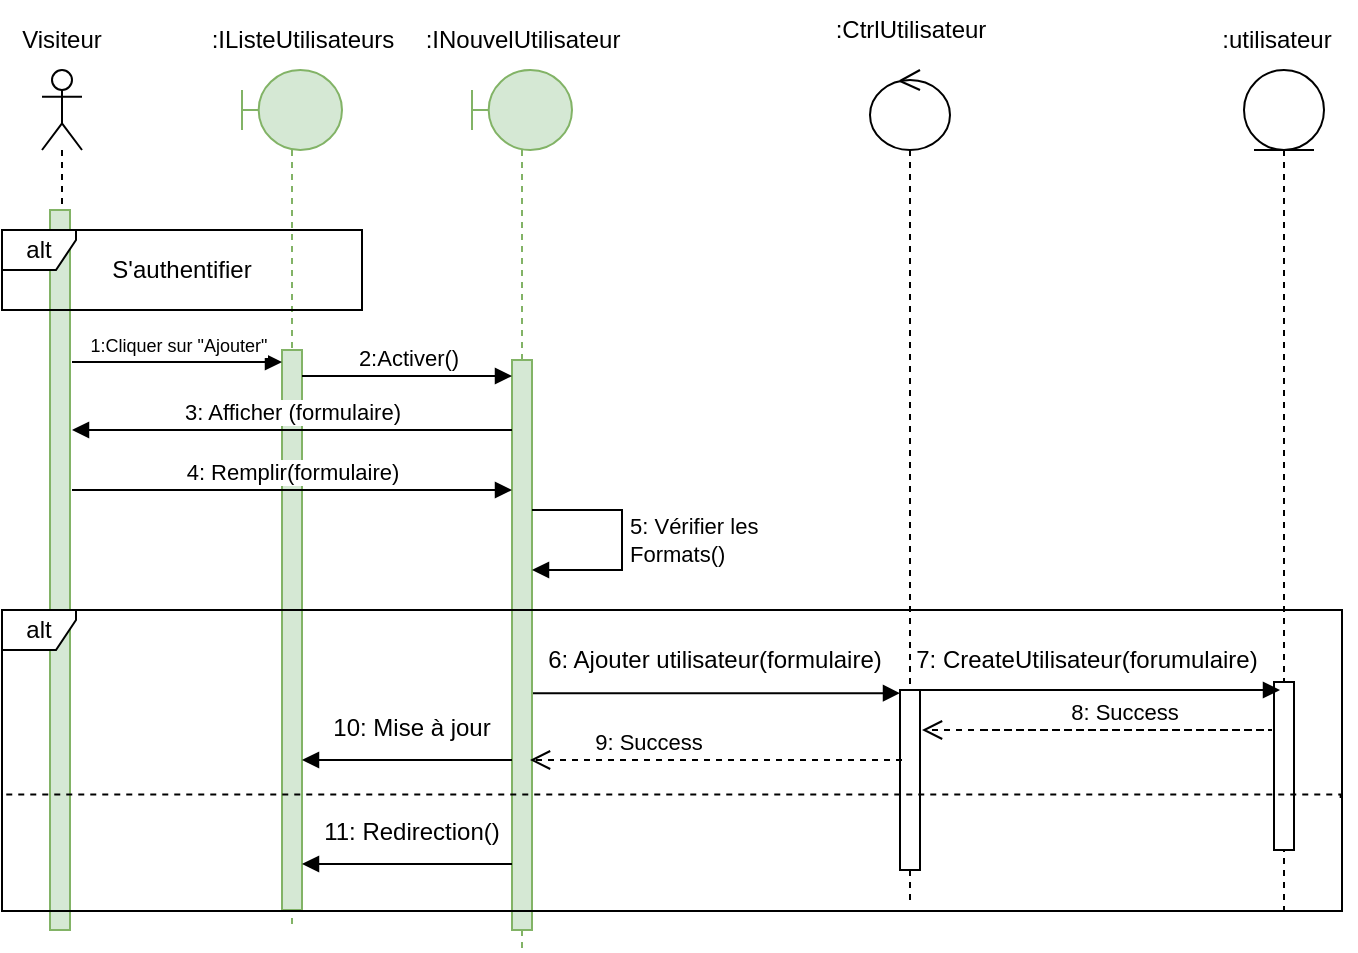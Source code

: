 <mxfile version="21.0.6" type="github">
  <diagram name="Page-1" id="c_9UT2JSTmkC-Qce2Pwd">
    <mxGraphModel dx="1105" dy="558" grid="1" gridSize="10" guides="1" tooltips="1" connect="1" arrows="1" fold="1" page="1" pageScale="1" pageWidth="827" pageHeight="1169" math="0" shadow="0">
      <root>
        <mxCell id="0" />
        <mxCell id="1" parent="0" />
        <mxCell id="dDMGeoulFam2Kv4sPXcY-1" value="" style="shape=umlLifeline;perimeter=lifelinePerimeter;whiteSpace=wrap;html=1;container=1;dropTarget=0;collapsible=0;recursiveResize=0;outlineConnect=0;portConstraint=eastwest;newEdgeStyle={&quot;edgeStyle&quot;:&quot;elbowEdgeStyle&quot;,&quot;elbow&quot;:&quot;vertical&quot;,&quot;curved&quot;:0,&quot;rounded&quot;:0};participant=umlBoundary;fillColor=#d5e8d4;strokeColor=#82b366;" vertex="1" parent="1">
          <mxGeometry x="130" y="70" width="50" height="430" as="geometry" />
        </mxCell>
        <mxCell id="dDMGeoulFam2Kv4sPXcY-37" value="" style="html=1;points=[];perimeter=orthogonalPerimeter;outlineConnect=0;targetShapes=umlLifeline;portConstraint=eastwest;newEdgeStyle={&quot;edgeStyle&quot;:&quot;elbowEdgeStyle&quot;,&quot;elbow&quot;:&quot;vertical&quot;,&quot;curved&quot;:0,&quot;rounded&quot;:0};fillColor=#d5e8d4;strokeColor=#82b366;" vertex="1" parent="dDMGeoulFam2Kv4sPXcY-1">
          <mxGeometry x="20" y="140" width="10" height="280" as="geometry" />
        </mxCell>
        <mxCell id="dDMGeoulFam2Kv4sPXcY-2" value="" style="shape=umlLifeline;perimeter=lifelinePerimeter;whiteSpace=wrap;html=1;container=1;dropTarget=0;collapsible=0;recursiveResize=0;outlineConnect=0;portConstraint=eastwest;newEdgeStyle={&quot;edgeStyle&quot;:&quot;elbowEdgeStyle&quot;,&quot;elbow&quot;:&quot;vertical&quot;,&quot;curved&quot;:0,&quot;rounded&quot;:0};participant=umlActor;" vertex="1" parent="1">
          <mxGeometry x="30" y="70" width="20" height="430" as="geometry" />
        </mxCell>
        <mxCell id="dDMGeoulFam2Kv4sPXcY-3" value="" style="html=1;points=[];perimeter=orthogonalPerimeter;outlineConnect=0;targetShapes=umlLifeline;portConstraint=eastwest;newEdgeStyle={&quot;edgeStyle&quot;:&quot;elbowEdgeStyle&quot;,&quot;elbow&quot;:&quot;vertical&quot;,&quot;curved&quot;:0,&quot;rounded&quot;:0};fillColor=#d5e8d4;strokeColor=#82b366;" vertex="1" parent="dDMGeoulFam2Kv4sPXcY-2">
          <mxGeometry x="4" y="70" width="10" height="360" as="geometry" />
        </mxCell>
        <mxCell id="dDMGeoulFam2Kv4sPXcY-4" value="" style="shape=umlLifeline;perimeter=lifelinePerimeter;whiteSpace=wrap;html=1;container=1;dropTarget=0;collapsible=0;recursiveResize=0;outlineConnect=0;portConstraint=eastwest;newEdgeStyle={&quot;edgeStyle&quot;:&quot;elbowEdgeStyle&quot;,&quot;elbow&quot;:&quot;vertical&quot;,&quot;curved&quot;:0,&quot;rounded&quot;:0};participant=umlEntity;" vertex="1" parent="1">
          <mxGeometry x="631" y="70" width="40" height="420" as="geometry" />
        </mxCell>
        <mxCell id="dDMGeoulFam2Kv4sPXcY-5" value="" style="html=1;points=[];perimeter=orthogonalPerimeter;outlineConnect=0;targetShapes=umlLifeline;portConstraint=eastwest;newEdgeStyle={&quot;edgeStyle&quot;:&quot;elbowEdgeStyle&quot;,&quot;elbow&quot;:&quot;vertical&quot;,&quot;curved&quot;:0,&quot;rounded&quot;:0};" vertex="1" parent="dDMGeoulFam2Kv4sPXcY-4">
          <mxGeometry x="15" y="306" width="10" height="84" as="geometry" />
        </mxCell>
        <mxCell id="dDMGeoulFam2Kv4sPXcY-6" value="" style="shape=umlLifeline;perimeter=lifelinePerimeter;whiteSpace=wrap;html=1;container=1;dropTarget=0;collapsible=0;recursiveResize=0;outlineConnect=0;portConstraint=eastwest;newEdgeStyle={&quot;edgeStyle&quot;:&quot;elbowEdgeStyle&quot;,&quot;elbow&quot;:&quot;vertical&quot;,&quot;curved&quot;:0,&quot;rounded&quot;:0};participant=umlControl;" vertex="1" parent="1">
          <mxGeometry x="444" y="70" width="40" height="415" as="geometry" />
        </mxCell>
        <mxCell id="dDMGeoulFam2Kv4sPXcY-7" value="" style="html=1;points=[];perimeter=orthogonalPerimeter;outlineConnect=0;targetShapes=umlLifeline;portConstraint=eastwest;newEdgeStyle={&quot;edgeStyle&quot;:&quot;elbowEdgeStyle&quot;,&quot;elbow&quot;:&quot;vertical&quot;,&quot;curved&quot;:0,&quot;rounded&quot;:0};" vertex="1" parent="dDMGeoulFam2Kv4sPXcY-6">
          <mxGeometry x="15" y="310" width="10" height="90" as="geometry" />
        </mxCell>
        <mxCell id="dDMGeoulFam2Kv4sPXcY-15" value=":INouvelUtilisateur" style="text;html=1;align=center;verticalAlign=middle;resizable=0;points=[];autosize=1;strokeColor=none;fillColor=none;" vertex="1" parent="1">
          <mxGeometry x="210" y="40" width="120" height="30" as="geometry" />
        </mxCell>
        <mxCell id="dDMGeoulFam2Kv4sPXcY-16" value=":CtrlUtilisateur" style="text;html=1;align=center;verticalAlign=middle;resizable=0;points=[];autosize=1;strokeColor=none;fillColor=none;" vertex="1" parent="1">
          <mxGeometry x="414" y="35" width="100" height="30" as="geometry" />
        </mxCell>
        <mxCell id="dDMGeoulFam2Kv4sPXcY-17" value=":utilisateur" style="text;html=1;align=center;verticalAlign=middle;resizable=0;points=[];autosize=1;strokeColor=none;fillColor=none;" vertex="1" parent="1">
          <mxGeometry x="607" y="40" width="80" height="30" as="geometry" />
        </mxCell>
        <mxCell id="dDMGeoulFam2Kv4sPXcY-18" value="Visiteur" style="text;html=1;strokeColor=none;fillColor=none;align=center;verticalAlign=middle;whiteSpace=wrap;rounded=0;" vertex="1" parent="1">
          <mxGeometry x="10" y="40" width="60" height="30" as="geometry" />
        </mxCell>
        <mxCell id="dDMGeoulFam2Kv4sPXcY-19" value=":IListeUtilisateurs" style="text;html=1;align=center;verticalAlign=middle;resizable=0;points=[];autosize=1;strokeColor=none;fillColor=none;" vertex="1" parent="1">
          <mxGeometry x="105" y="40" width="110" height="30" as="geometry" />
        </mxCell>
        <mxCell id="dDMGeoulFam2Kv4sPXcY-23" value="" style="html=1;verticalAlign=bottom;endArrow=block;edgeStyle=elbowEdgeStyle;elbow=vertical;curved=0;rounded=0;" edge="1" parent="1">
          <mxGeometry relative="1" as="geometry">
            <mxPoint x="275" y="389.28" as="sourcePoint" />
            <mxPoint x="459" y="381.57" as="targetPoint" />
            <Array as="points">
              <mxPoint x="263" y="381.57" />
              <mxPoint x="163" y="351.57" />
              <mxPoint x="419" y="389" />
            </Array>
          </mxGeometry>
        </mxCell>
        <mxCell id="dDMGeoulFam2Kv4sPXcY-24" value="6: Ajouter utilisateur(formulaire)" style="text;html=1;strokeColor=none;fillColor=none;align=center;verticalAlign=middle;whiteSpace=wrap;rounded=0;" vertex="1" parent="1">
          <mxGeometry x="279" y="350" width="175" height="30" as="geometry" />
        </mxCell>
        <mxCell id="dDMGeoulFam2Kv4sPXcY-25" value="11: Redirection()" style="text;html=1;strokeColor=none;fillColor=none;align=center;verticalAlign=middle;whiteSpace=wrap;rounded=0;" vertex="1" parent="1">
          <mxGeometry x="170" y="436" width="90" height="30" as="geometry" />
        </mxCell>
        <mxCell id="dDMGeoulFam2Kv4sPXcY-29" value="" style="shape=umlLifeline;perimeter=lifelinePerimeter;whiteSpace=wrap;html=1;container=1;dropTarget=0;collapsible=0;recursiveResize=0;outlineConnect=0;portConstraint=eastwest;newEdgeStyle={&quot;edgeStyle&quot;:&quot;elbowEdgeStyle&quot;,&quot;elbow&quot;:&quot;vertical&quot;,&quot;curved&quot;:0,&quot;rounded&quot;:0};participant=umlBoundary;fillColor=#d5e8d4;strokeColor=#82b366;" vertex="1" parent="1">
          <mxGeometry x="245" y="70" width="50" height="440" as="geometry" />
        </mxCell>
        <mxCell id="dDMGeoulFam2Kv4sPXcY-30" value="" style="html=1;points=[];perimeter=orthogonalPerimeter;outlineConnect=0;targetShapes=umlLifeline;portConstraint=eastwest;newEdgeStyle={&quot;edgeStyle&quot;:&quot;elbowEdgeStyle&quot;,&quot;elbow&quot;:&quot;vertical&quot;,&quot;curved&quot;:0,&quot;rounded&quot;:0};fillColor=#d5e8d4;strokeColor=#82b366;" vertex="1" parent="dDMGeoulFam2Kv4sPXcY-29">
          <mxGeometry x="20" y="145" width="10" height="285" as="geometry" />
        </mxCell>
        <mxCell id="dDMGeoulFam2Kv4sPXcY-42" value="&lt;div&gt;5: Vérifier les&lt;/div&gt;&lt;div&gt;Formats()&lt;br&gt;&lt;/div&gt;" style="html=1;align=left;spacingLeft=2;endArrow=block;rounded=0;edgeStyle=orthogonalEdgeStyle;curved=0;rounded=0;" edge="1" target="dDMGeoulFam2Kv4sPXcY-30" parent="dDMGeoulFam2Kv4sPXcY-29" source="dDMGeoulFam2Kv4sPXcY-30">
          <mxGeometry relative="1" as="geometry">
            <mxPoint x="-85.02" y="220" as="sourcePoint" />
            <Array as="points">
              <mxPoint x="75" y="220" />
              <mxPoint x="75" y="250" />
            </Array>
          </mxGeometry>
        </mxCell>
        <mxCell id="dDMGeoulFam2Kv4sPXcY-34" value="alt" style="shape=umlFrame;whiteSpace=wrap;html=1;pointerEvents=0;width=37;height=20;" vertex="1" parent="1">
          <mxGeometry x="10" y="150" width="180" height="40" as="geometry" />
        </mxCell>
        <mxCell id="dDMGeoulFam2Kv4sPXcY-36" value="S&#39;authentifier" style="text;html=1;strokeColor=none;fillColor=none;align=center;verticalAlign=middle;whiteSpace=wrap;rounded=0;" vertex="1" parent="1">
          <mxGeometry x="70" y="155" width="60" height="30" as="geometry" />
        </mxCell>
        <mxCell id="dDMGeoulFam2Kv4sPXcY-38" value="2:Activer()" style="html=1;verticalAlign=bottom;endArrow=block;edgeStyle=elbowEdgeStyle;elbow=vertical;curved=0;rounded=0;" edge="1" parent="1">
          <mxGeometry relative="1" as="geometry">
            <mxPoint x="160" y="223" as="sourcePoint" />
            <mxPoint x="265" y="223" as="targetPoint" />
            <Array as="points">
              <mxPoint x="260" y="223" />
              <mxPoint x="270" y="203" />
              <mxPoint x="170" y="173" />
              <mxPoint x="220" y="173" />
            </Array>
          </mxGeometry>
        </mxCell>
        <mxCell id="dDMGeoulFam2Kv4sPXcY-39" value="4: Remplir(formulaire)" style="html=1;verticalAlign=bottom;endArrow=block;edgeStyle=elbowEdgeStyle;elbow=vertical;curved=0;rounded=0;" edge="1" parent="1" target="dDMGeoulFam2Kv4sPXcY-30">
          <mxGeometry relative="1" as="geometry">
            <mxPoint x="45" y="280" as="sourcePoint" />
            <mxPoint x="155" y="250" as="targetPoint" />
            <Array as="points">
              <mxPoint x="230" y="280" />
              <mxPoint x="145" y="250" />
              <mxPoint x="155" y="230" />
              <mxPoint x="55" y="200" />
              <mxPoint x="105" y="200" />
            </Array>
          </mxGeometry>
        </mxCell>
        <mxCell id="dDMGeoulFam2Kv4sPXcY-40" value="3: Afficher (formulaire)" style="html=1;verticalAlign=bottom;endArrow=block;edgeStyle=elbowEdgeStyle;elbow=vertical;curved=0;rounded=0;" edge="1" parent="1">
          <mxGeometry relative="1" as="geometry">
            <mxPoint x="265" y="250" as="sourcePoint" />
            <mxPoint x="45" y="250" as="targetPoint" />
            <Array as="points">
              <mxPoint x="160" y="250" />
              <mxPoint x="55" y="170" />
              <mxPoint x="155" y="200" />
              <mxPoint x="145" y="220" />
              <mxPoint x="230" y="250" />
            </Array>
          </mxGeometry>
        </mxCell>
        <mxCell id="dDMGeoulFam2Kv4sPXcY-13" value="alt" style="shape=umlFrame;whiteSpace=wrap;html=1;pointerEvents=0;width=37;height=20;" vertex="1" parent="1">
          <mxGeometry x="10" y="340" width="670" height="150.5" as="geometry" />
        </mxCell>
        <mxCell id="dDMGeoulFam2Kv4sPXcY-22" value="" style="html=1;verticalAlign=bottom;endArrow=block;edgeStyle=elbowEdgeStyle;elbow=vertical;curved=0;rounded=0;" edge="1" parent="1">
          <mxGeometry relative="1" as="geometry">
            <mxPoint x="265" y="467" as="sourcePoint" />
            <mxPoint x="160" y="467" as="targetPoint" />
            <Array as="points">
              <mxPoint x="210" y="467" />
              <mxPoint x="270" y="468.29" />
              <mxPoint x="260" y="488.29" />
            </Array>
          </mxGeometry>
        </mxCell>
        <mxCell id="dDMGeoulFam2Kv4sPXcY-28" value="" style="html=1;verticalAlign=bottom;endArrow=none;edgeStyle=elbowEdgeStyle;elbow=vertical;curved=0;rounded=0;dashed=1;endFill=0;exitX=0.999;exitY=0.578;exitDx=0;exitDy=0;exitPerimeter=0;entryX=0;entryY=0.598;entryDx=0;entryDy=0;entryPerimeter=0;" edge="1" parent="1">
          <mxGeometry relative="1" as="geometry">
            <mxPoint x="679.33" y="433.989" as="sourcePoint" />
            <mxPoint x="10.0" y="436.999" as="targetPoint" />
            <Array as="points">
              <mxPoint x="223" y="432.19" />
              <mxPoint x="103" y="394.48" />
              <mxPoint x="203" y="424.48" />
              <mxPoint x="193" y="444.48" />
            </Array>
          </mxGeometry>
        </mxCell>
        <mxCell id="dDMGeoulFam2Kv4sPXcY-43" value="" style="html=1;verticalAlign=bottom;endArrow=block;edgeStyle=elbowEdgeStyle;elbow=vertical;curved=0;rounded=0;" edge="1" parent="1">
          <mxGeometry relative="1" as="geometry">
            <mxPoint x="265" y="415" as="sourcePoint" />
            <mxPoint x="160" y="415" as="targetPoint" />
            <Array as="points">
              <mxPoint x="210" y="415" />
              <mxPoint x="270" y="416.29" />
              <mxPoint x="260" y="436.29" />
            </Array>
          </mxGeometry>
        </mxCell>
        <mxCell id="dDMGeoulFam2Kv4sPXcY-44" value="10: Mise à jour" style="text;html=1;strokeColor=none;fillColor=none;align=center;verticalAlign=middle;whiteSpace=wrap;rounded=0;" vertex="1" parent="1">
          <mxGeometry x="170" y="384" width="90" height="30" as="geometry" />
        </mxCell>
        <mxCell id="dDMGeoulFam2Kv4sPXcY-45" value="9: Success" style="html=1;verticalAlign=bottom;endArrow=open;dashed=1;endSize=8;edgeStyle=elbowEdgeStyle;elbow=vertical;curved=0;rounded=0;" edge="1" parent="1">
          <mxGeometry x="0.371" relative="1" as="geometry">
            <mxPoint x="460" y="415" as="sourcePoint" />
            <mxPoint x="274" y="415" as="targetPoint" />
            <Array as="points">
              <mxPoint x="450" y="415" />
            </Array>
            <mxPoint as="offset" />
          </mxGeometry>
        </mxCell>
        <mxCell id="dDMGeoulFam2Kv4sPXcY-47" value="7: CreateUtilisateur(forumulaire)" style="text;html=1;strokeColor=none;fillColor=none;align=center;verticalAlign=middle;whiteSpace=wrap;rounded=0;" vertex="1" parent="1">
          <mxGeometry x="465" y="350" width="175" height="30" as="geometry" />
        </mxCell>
        <mxCell id="dDMGeoulFam2Kv4sPXcY-48" value="" style="html=1;verticalAlign=bottom;endArrow=block;edgeStyle=elbowEdgeStyle;elbow=vertical;curved=0;rounded=0;" edge="1" parent="1" source="dDMGeoulFam2Kv4sPXcY-7">
          <mxGeometry relative="1" as="geometry">
            <mxPoint x="465" y="387.71" as="sourcePoint" />
            <mxPoint x="649" y="380.0" as="targetPoint" />
            <Array as="points">
              <mxPoint x="470" y="380" />
              <mxPoint x="353" y="350.0" />
              <mxPoint x="609" y="387.43" />
            </Array>
          </mxGeometry>
        </mxCell>
        <mxCell id="dDMGeoulFam2Kv4sPXcY-49" value="8: Success" style="html=1;verticalAlign=bottom;endArrow=open;dashed=1;endSize=8;edgeStyle=elbowEdgeStyle;elbow=vertical;curved=0;rounded=0;" edge="1" parent="1">
          <mxGeometry x="0.371" relative="1" as="geometry">
            <mxPoint x="500" y="400" as="sourcePoint" />
            <mxPoint x="470" y="400" as="targetPoint" />
            <Array as="points">
              <mxPoint x="645" y="400" />
            </Array>
            <mxPoint as="offset" />
          </mxGeometry>
        </mxCell>
        <mxCell id="dDMGeoulFam2Kv4sPXcY-12" value="&lt;font style=&quot;font-size: 9px;&quot;&gt;1:Cliquer sur &quot;Ajouter&quot;&lt;/font&gt;" style="html=1;verticalAlign=bottom;endArrow=block;edgeStyle=elbowEdgeStyle;elbow=vertical;curved=0;rounded=0;" edge="1" parent="1">
          <mxGeometry relative="1" as="geometry">
            <mxPoint x="45" y="216" as="sourcePoint" />
            <mxPoint x="150" y="216" as="targetPoint" />
            <Array as="points">
              <mxPoint x="145" y="216" />
              <mxPoint x="155" y="196" />
              <mxPoint x="55" y="166" />
              <mxPoint x="105" y="166" />
            </Array>
          </mxGeometry>
        </mxCell>
      </root>
    </mxGraphModel>
  </diagram>
</mxfile>
